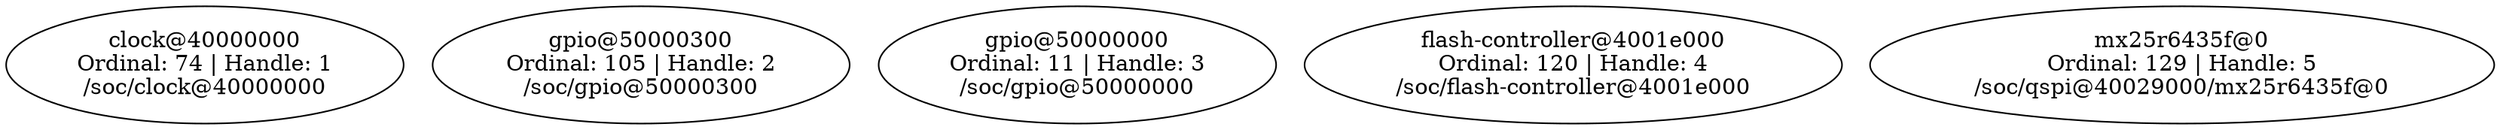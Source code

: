 // /home/kendrik/ncs/nrf/samples/matter/sensor/build/mcuboot/zephyr/zephyr_pre0.elf
digraph "Device dependency graph" {
	74 [label="clock@40000000\nOrdinal: 74 | Handle: 1\n/soc/clock@40000000"]
	105 [label="gpio@50000300\nOrdinal: 105 | Handle: 2\n/soc/gpio@50000300"]
	11 [label="gpio@50000000\nOrdinal: 11 | Handle: 3\n/soc/gpio@50000000"]
	120 [label="flash-controller@4001e000\nOrdinal: 120 | Handle: 4\n/soc/flash-controller@4001e000"]
	129 [label="mx25r6435f@0\nOrdinal: 129 | Handle: 5\n/soc/qspi@40029000/mx25r6435f@0"]
}
